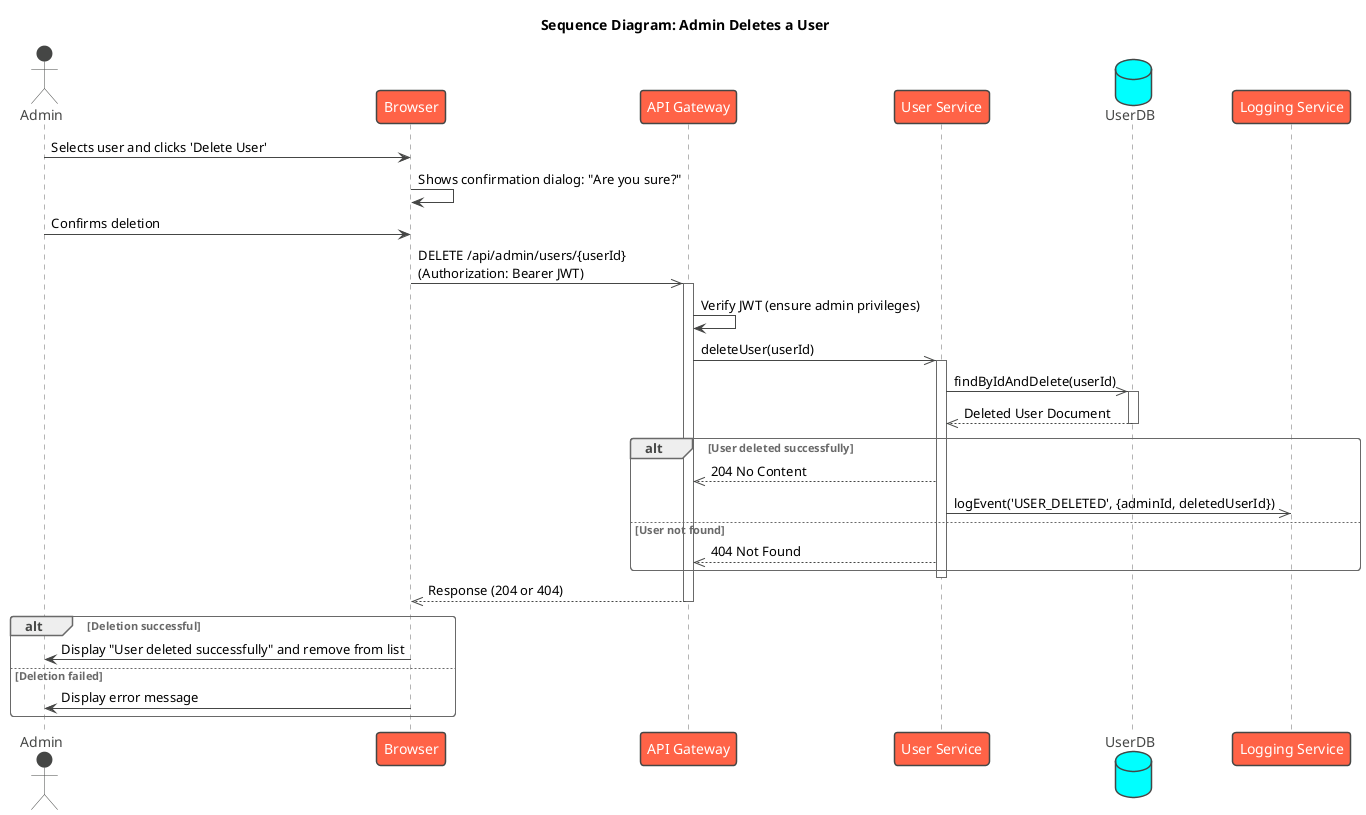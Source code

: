 @startuml
!theme vibrant

title Sequence Diagram: Admin Deletes a User

actor Admin
participant Browser
participant "API Gateway" as Gateway
participant "User Service" as UserService
database "UserDB"
participant "Logging Service" as LoggingService

Admin -> Browser : Selects user and clicks 'Delete User'
Browser -> Browser : Shows confirmation dialog: "Are you sure?"
Admin -> Browser : Confirms deletion

Browser ->> Gateway : DELETE /api/admin/users/{userId}\n(Authorization: Bearer JWT)
activate Gateway

Gateway -> Gateway : Verify JWT (ensure admin privileges)
Gateway ->> UserService : deleteUser(userId)
activate UserService

UserService ->> UserDB : findByIdAndDelete(userId)
activate UserDB
UserDB -->> UserService : Deleted User Document
deactivate UserDB

alt User deleted successfully
    UserService -->> Gateway : 204 No Content
    
    ' Asynchronous Logging
    UserService ->> LoggingService : logEvent('USER_DELETED', {adminId, deletedUserId})

else User not found
    UserService -->> Gateway : 404 Not Found
end

deactivate UserService
Gateway -->> Browser : Response (204 or 404)
deactivate Gateway

alt Deletion successful
    Browser -> Admin : Display "User deleted successfully" and remove from list
else Deletion failed
    Browser -> Admin : Display error message
end

@enduml
